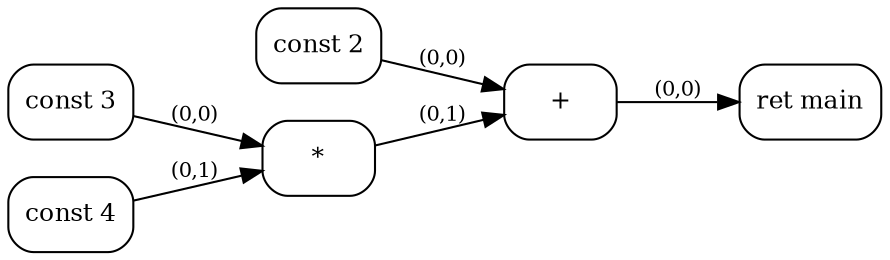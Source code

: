 digraph G {
  rankdir=LR;
  node [shape=box, style=rounded, fontsize=12];
  n0 [label="const 2"];
  n1 [label="const 3"];
  n2 [label="const 4"];
  n3 [label="*"];
  n4 [label="+"];
  n5 [label="ret main"];
  n1 -> n3 [label="(0,0)", fontsize=10];
  n2 -> n3 [label="(0,1)", fontsize=10];
  n0 -> n4 [label="(0,0)", fontsize=10];
  n3 -> n4 [label="(0,1)", fontsize=10];
  n4 -> n5 [label="(0,0)", fontsize=10];
}
